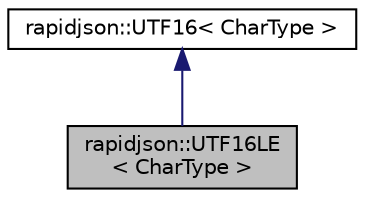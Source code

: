 digraph "rapidjson::UTF16LE&lt; CharType &gt;"
{
 // INTERACTIVE_SVG=YES
 // LATEX_PDF_SIZE
  edge [fontname="Helvetica",fontsize="10",labelfontname="Helvetica",labelfontsize="10"];
  node [fontname="Helvetica",fontsize="10",shape=record];
  Node2 [label="rapidjson::UTF16LE\l\< CharType \>",height=0.2,width=0.4,color="black", fillcolor="grey75", style="filled", fontcolor="black",tooltip="UTF-16 little endian encoding."];
  Node3 -> Node2 [dir="back",color="midnightblue",fontsize="10",style="solid",fontname="Helvetica"];
  Node3 [label="rapidjson::UTF16\< CharType \>",height=0.2,width=0.4,color="black", fillcolor="white", style="filled",URL="$structrapidjson_1_1_u_t_f16.html",tooltip="UTF-16 encoding."];
}

